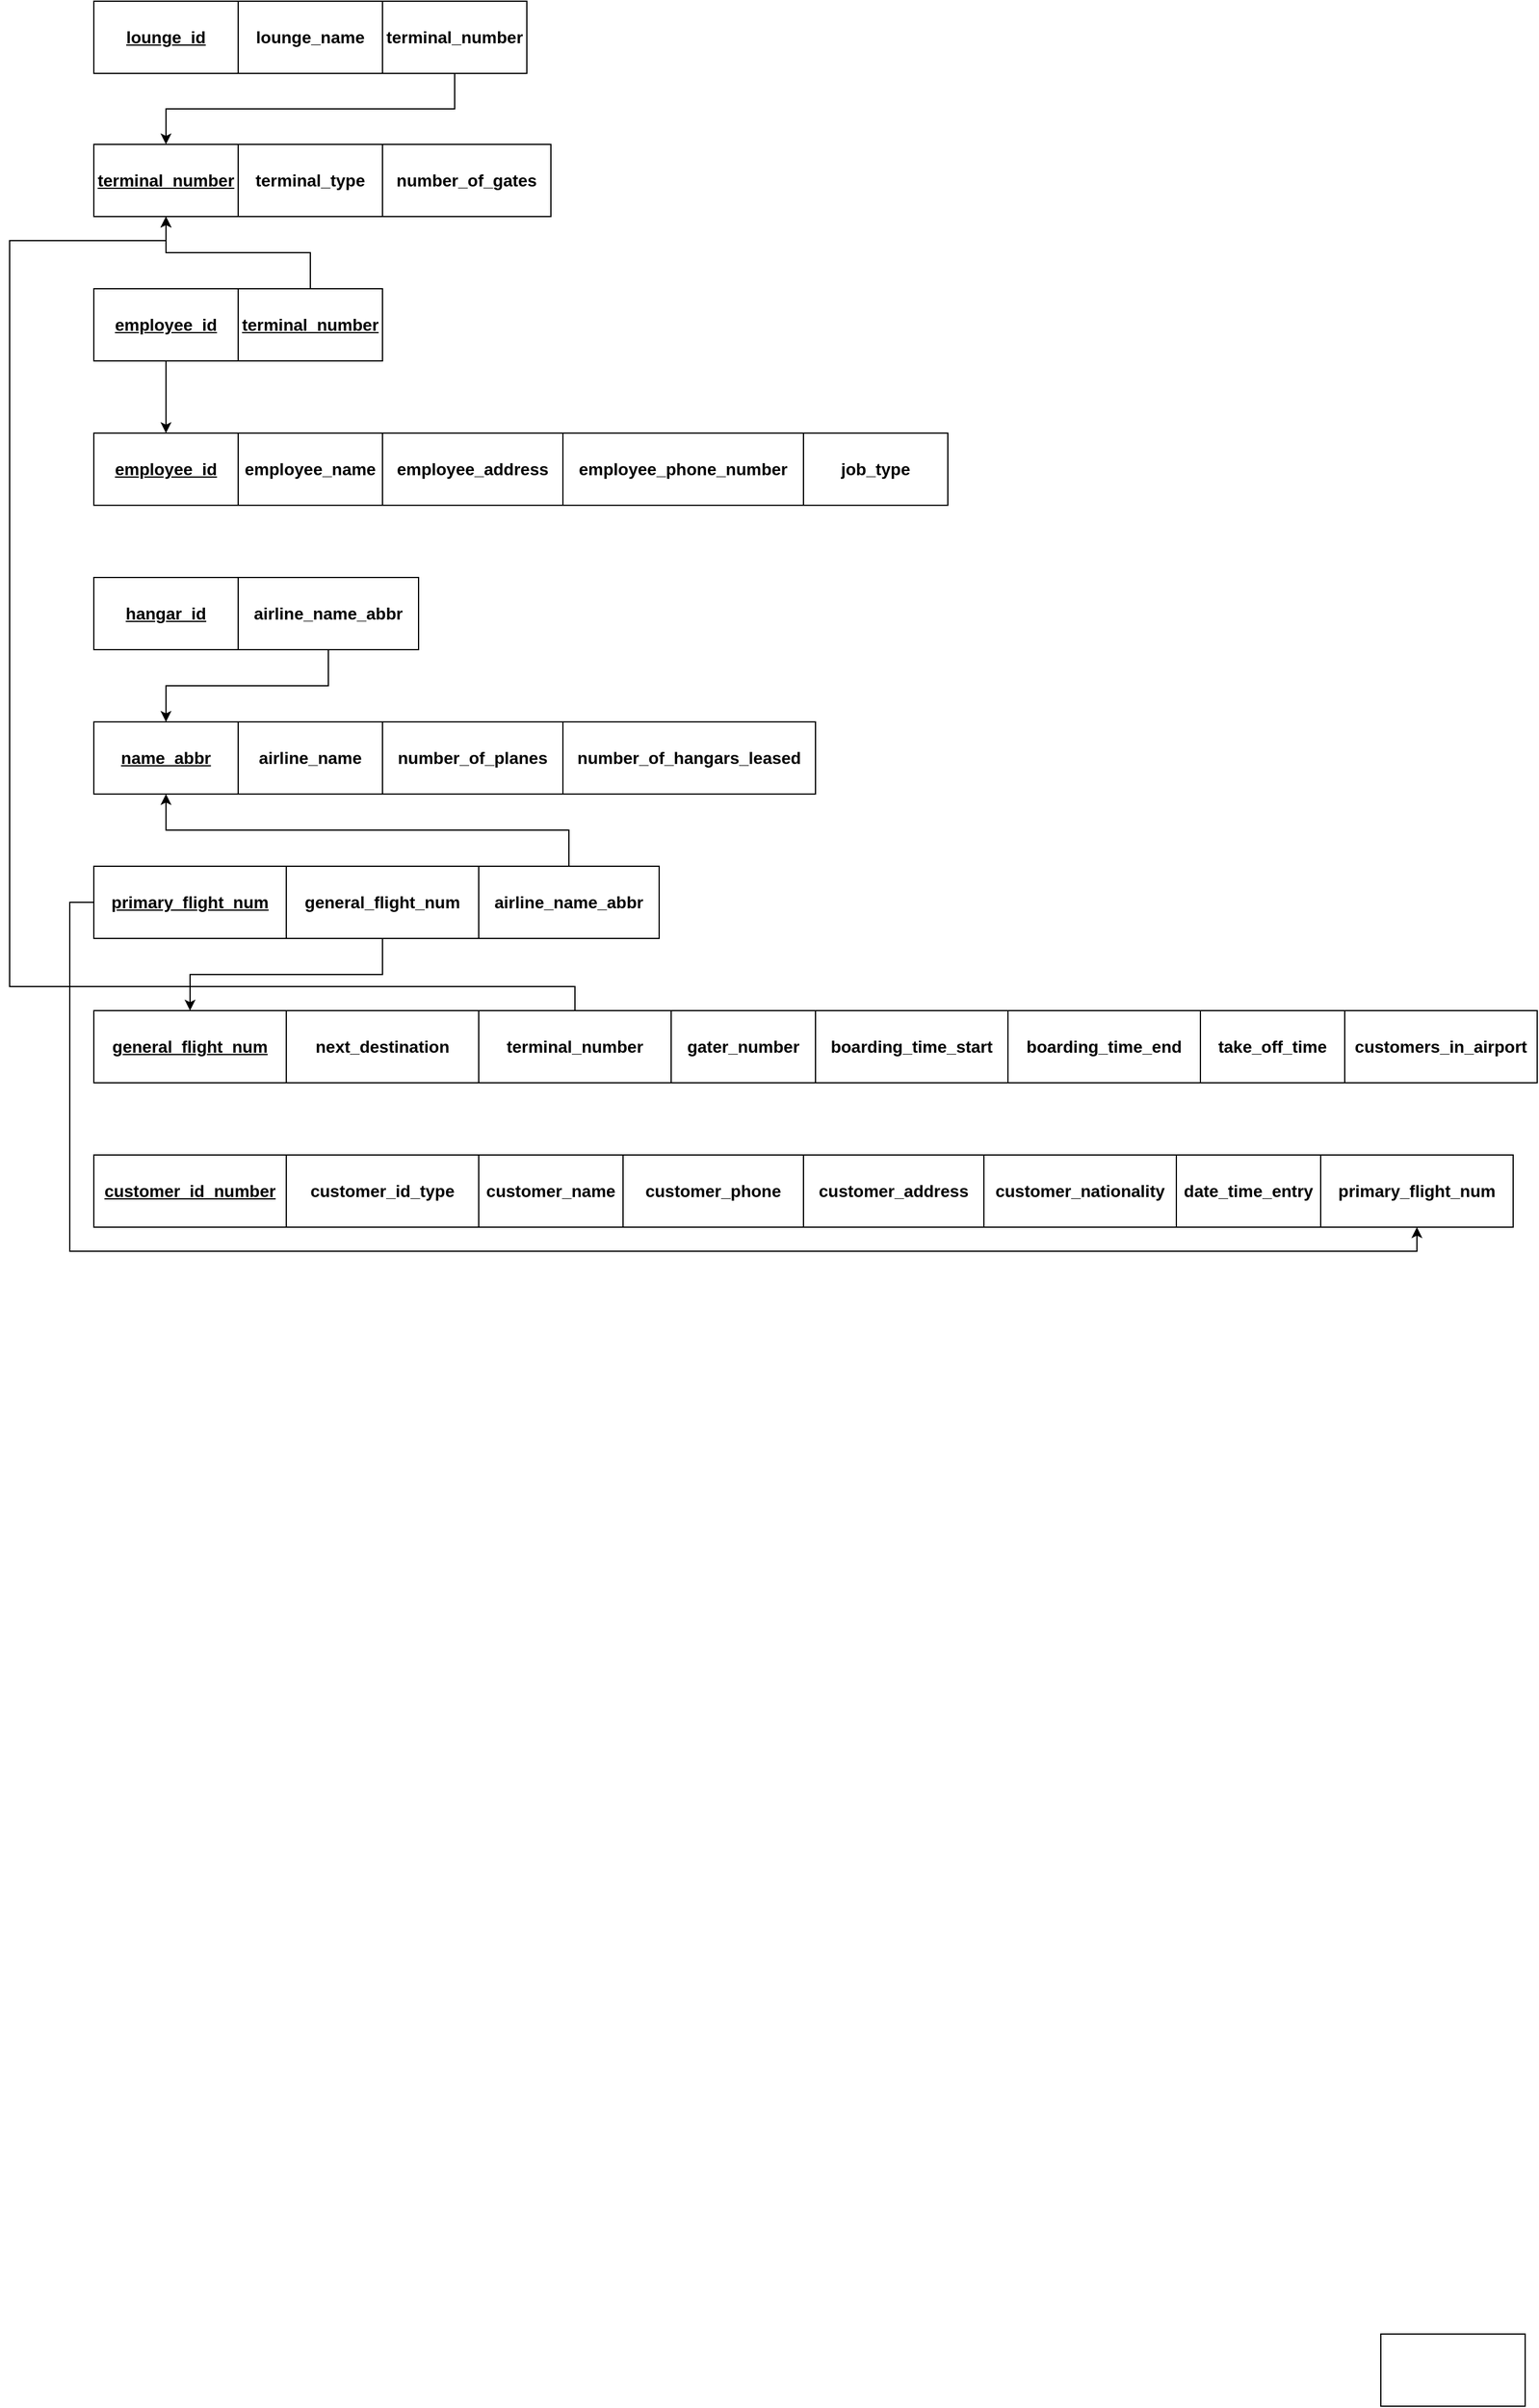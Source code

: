 <mxfile version="20.5.3" type="device"><diagram name="Page-1" id="90a13364-a465-7bf4-72fc-28e22215d7a0"><mxGraphModel dx="1564" dy="2195" grid="1" gridSize="10" guides="1" tooltips="1" connect="1" arrows="1" fold="1" page="1" pageScale="1.5" pageWidth="1169" pageHeight="826" background="none" math="0" shadow="0"><root><mxCell id="0" style=";html=1;"/><mxCell id="1" style=";html=1;" parent="0"/><mxCell id="oAVZ5Iy8SPPwIjggcp1B-5" value="&lt;u&gt;lounge_id&lt;/u&gt;" style="rounded=0;whiteSpace=wrap;html=1;fontSize=14;fontStyle=1" vertex="1" parent="1"><mxGeometry x="320" y="-1239" width="120" height="60" as="geometry"/></mxCell><mxCell id="oAVZ5Iy8SPPwIjggcp1B-134" style="edgeStyle=orthogonalEdgeStyle;rounded=0;orthogonalLoop=1;jettySize=auto;html=1;exitX=0.5;exitY=1;exitDx=0;exitDy=0;entryX=0.5;entryY=0;entryDx=0;entryDy=0;fontSize=14;" edge="1" parent="1" source="oAVZ5Iy8SPPwIjggcp1B-6" target="oAVZ5Iy8SPPwIjggcp1B-13"><mxGeometry relative="1" as="geometry"/></mxCell><mxCell id="oAVZ5Iy8SPPwIjggcp1B-6" value="terminal_number" style="rounded=0;whiteSpace=wrap;html=1;fontSize=14;fontStyle=1" vertex="1" parent="1"><mxGeometry x="560" y="-1239" width="120" height="60" as="geometry"/></mxCell><mxCell id="oAVZ5Iy8SPPwIjggcp1B-7" value="lounge_name" style="rounded=0;whiteSpace=wrap;html=1;fontSize=14;fontStyle=1" vertex="1" parent="1"><mxGeometry x="440" y="-1239" width="120" height="60" as="geometry"/></mxCell><mxCell id="oAVZ5Iy8SPPwIjggcp1B-8" value="&lt;u&gt;employee_id&lt;/u&gt;" style="rounded=0;whiteSpace=wrap;html=1;fontSize=14;fontStyle=1" vertex="1" parent="1"><mxGeometry x="320" y="-880" width="120" height="60" as="geometry"/></mxCell><mxCell id="oAVZ5Iy8SPPwIjggcp1B-135" style="edgeStyle=orthogonalEdgeStyle;rounded=0;orthogonalLoop=1;jettySize=auto;html=1;exitX=0.5;exitY=0;exitDx=0;exitDy=0;entryX=0.5;entryY=1;entryDx=0;entryDy=0;fontSize=14;" edge="1" parent="1" source="oAVZ5Iy8SPPwIjggcp1B-9" target="oAVZ5Iy8SPPwIjggcp1B-13"><mxGeometry relative="1" as="geometry"/></mxCell><mxCell id="oAVZ5Iy8SPPwIjggcp1B-9" value="&lt;u&gt;terminal_number&lt;/u&gt;" style="rounded=0;whiteSpace=wrap;html=1;fontSize=14;fontStyle=1" vertex="1" parent="1"><mxGeometry x="440" y="-1000" width="120" height="60" as="geometry"/></mxCell><mxCell id="oAVZ5Iy8SPPwIjggcp1B-136" style="edgeStyle=orthogonalEdgeStyle;rounded=0;orthogonalLoop=1;jettySize=auto;html=1;exitX=0.5;exitY=1;exitDx=0;exitDy=0;entryX=0.5;entryY=0;entryDx=0;entryDy=0;fontSize=14;" edge="1" parent="1" source="oAVZ5Iy8SPPwIjggcp1B-10" target="oAVZ5Iy8SPPwIjggcp1B-8"><mxGeometry relative="1" as="geometry"/></mxCell><mxCell id="oAVZ5Iy8SPPwIjggcp1B-10" value="&lt;u&gt;employee_id&lt;/u&gt;" style="rounded=0;whiteSpace=wrap;html=1;fontSize=14;fontStyle=1" vertex="1" parent="1"><mxGeometry x="320" y="-1000" width="120" height="60" as="geometry"/></mxCell><mxCell id="oAVZ5Iy8SPPwIjggcp1B-11" value="number_of_gates" style="rounded=0;whiteSpace=wrap;html=1;fontSize=14;fontStyle=1" vertex="1" parent="1"><mxGeometry x="560" y="-1120" width="140" height="60" as="geometry"/></mxCell><mxCell id="oAVZ5Iy8SPPwIjggcp1B-12" value="terminal_type" style="rounded=0;whiteSpace=wrap;html=1;fontSize=14;fontStyle=1" vertex="1" parent="1"><mxGeometry x="440" y="-1120" width="120" height="60" as="geometry"/></mxCell><mxCell id="oAVZ5Iy8SPPwIjggcp1B-13" value="&lt;u&gt;terminal_number&lt;/u&gt;" style="rounded=0;whiteSpace=wrap;html=1;fontSize=14;fontStyle=1" vertex="1" parent="1"><mxGeometry x="320" y="-1120" width="120" height="60" as="geometry"/></mxCell><mxCell id="oAVZ5Iy8SPPwIjggcp1B-14" value="" style="rounded=0;whiteSpace=wrap;html=1;fontSize=14;fontStyle=1" vertex="1" parent="1"><mxGeometry x="1390" y="700" width="120" height="60" as="geometry"/></mxCell><mxCell id="oAVZ5Iy8SPPwIjggcp1B-15" value="&lt;u&gt;general_flight_num&lt;/u&gt;" style="rounded=0;whiteSpace=wrap;html=1;fontSize=14;fontStyle=1" vertex="1" parent="1"><mxGeometry x="320" y="-400" width="160" height="60" as="geometry"/></mxCell><mxCell id="oAVZ5Iy8SPPwIjggcp1B-140" style="edgeStyle=orthogonalEdgeStyle;rounded=0;orthogonalLoop=1;jettySize=auto;html=1;exitX=0.5;exitY=0;exitDx=0;exitDy=0;entryX=0.5;entryY=1;entryDx=0;entryDy=0;fontSize=14;" edge="1" parent="1" source="oAVZ5Iy8SPPwIjggcp1B-16" target="oAVZ5Iy8SPPwIjggcp1B-22"><mxGeometry relative="1" as="geometry"/></mxCell><mxCell id="oAVZ5Iy8SPPwIjggcp1B-16" value="airline_name_abbr" style="rounded=0;whiteSpace=wrap;html=1;fontSize=14;fontStyle=1" vertex="1" parent="1"><mxGeometry x="640" y="-520" width="150" height="60" as="geometry"/></mxCell><mxCell id="oAVZ5Iy8SPPwIjggcp1B-139" style="edgeStyle=orthogonalEdgeStyle;rounded=0;orthogonalLoop=1;jettySize=auto;html=1;exitX=0.5;exitY=1;exitDx=0;exitDy=0;fontSize=14;" edge="1" parent="1" source="oAVZ5Iy8SPPwIjggcp1B-17" target="oAVZ5Iy8SPPwIjggcp1B-15"><mxGeometry relative="1" as="geometry"/></mxCell><mxCell id="oAVZ5Iy8SPPwIjggcp1B-17" value="general_flight_num" style="rounded=0;whiteSpace=wrap;html=1;fontSize=14;fontStyle=1" vertex="1" parent="1"><mxGeometry x="480" y="-520" width="160" height="60" as="geometry"/></mxCell><mxCell id="oAVZ5Iy8SPPwIjggcp1B-138" style="edgeStyle=orthogonalEdgeStyle;rounded=0;orthogonalLoop=1;jettySize=auto;html=1;exitX=0;exitY=0.5;exitDx=0;exitDy=0;entryX=0.5;entryY=1;entryDx=0;entryDy=0;fontSize=14;" edge="1" parent="1" source="oAVZ5Iy8SPPwIjggcp1B-18" target="oAVZ5Iy8SPPwIjggcp1B-125"><mxGeometry relative="1" as="geometry"/></mxCell><mxCell id="oAVZ5Iy8SPPwIjggcp1B-18" value="&lt;u&gt;primary_flight_num&lt;/u&gt;" style="rounded=0;whiteSpace=wrap;html=1;fontSize=14;fontStyle=1" vertex="1" parent="1"><mxGeometry x="320" y="-520" width="160" height="60" as="geometry"/></mxCell><mxCell id="oAVZ5Iy8SPPwIjggcp1B-19" value="number_of_hangars_leased" style="rounded=0;whiteSpace=wrap;html=1;fontSize=14;fontStyle=1" vertex="1" parent="1"><mxGeometry x="710" y="-640" width="210" height="60" as="geometry"/></mxCell><mxCell id="oAVZ5Iy8SPPwIjggcp1B-20" value="number_of_planes" style="rounded=0;whiteSpace=wrap;html=1;fontSize=14;fontStyle=1" vertex="1" parent="1"><mxGeometry x="560" y="-640" width="150" height="60" as="geometry"/></mxCell><mxCell id="oAVZ5Iy8SPPwIjggcp1B-21" value="airline_name" style="rounded=0;whiteSpace=wrap;html=1;fontSize=14;fontStyle=1" vertex="1" parent="1"><mxGeometry x="440" y="-640" width="120" height="60" as="geometry"/></mxCell><mxCell id="oAVZ5Iy8SPPwIjggcp1B-22" value="&lt;u&gt;name_abbr&lt;/u&gt;" style="rounded=0;whiteSpace=wrap;html=1;fontSize=14;fontStyle=1" vertex="1" parent="1"><mxGeometry x="320" y="-640" width="120" height="60" as="geometry"/></mxCell><mxCell id="oAVZ5Iy8SPPwIjggcp1B-137" style="edgeStyle=orthogonalEdgeStyle;rounded=0;orthogonalLoop=1;jettySize=auto;html=1;exitX=0.5;exitY=1;exitDx=0;exitDy=0;entryX=0.5;entryY=0;entryDx=0;entryDy=0;fontSize=14;" edge="1" parent="1" source="oAVZ5Iy8SPPwIjggcp1B-23" target="oAVZ5Iy8SPPwIjggcp1B-22"><mxGeometry relative="1" as="geometry"/></mxCell><mxCell id="oAVZ5Iy8SPPwIjggcp1B-23" value="airline_name_abbr" style="rounded=0;whiteSpace=wrap;html=1;fontSize=14;fontStyle=1" vertex="1" parent="1"><mxGeometry x="440" y="-760" width="150" height="60" as="geometry"/></mxCell><mxCell id="oAVZ5Iy8SPPwIjggcp1B-24" value="&lt;u&gt;hangar_id&lt;/u&gt;" style="rounded=0;whiteSpace=wrap;html=1;fontSize=14;fontStyle=1" vertex="1" parent="1"><mxGeometry x="320" y="-760" width="120" height="60" as="geometry"/></mxCell><mxCell id="oAVZ5Iy8SPPwIjggcp1B-25" value="job_type" style="rounded=0;whiteSpace=wrap;html=1;fontSize=14;fontStyle=1" vertex="1" parent="1"><mxGeometry x="910" y="-880" width="120" height="60" as="geometry"/></mxCell><mxCell id="oAVZ5Iy8SPPwIjggcp1B-26" value="employee_phone_number" style="rounded=0;whiteSpace=wrap;html=1;fontSize=14;fontStyle=1" vertex="1" parent="1"><mxGeometry x="710" y="-880" width="200" height="60" as="geometry"/></mxCell><mxCell id="oAVZ5Iy8SPPwIjggcp1B-27" value="employee_address" style="rounded=0;whiteSpace=wrap;html=1;fontSize=14;fontStyle=1" vertex="1" parent="1"><mxGeometry x="560" y="-880" width="150" height="60" as="geometry"/></mxCell><mxCell id="oAVZ5Iy8SPPwIjggcp1B-28" value="employee_name" style="rounded=0;whiteSpace=wrap;html=1;fontSize=14;fontStyle=1" vertex="1" parent="1"><mxGeometry x="440" y="-880" width="120" height="60" as="geometry"/></mxCell><mxCell id="oAVZ5Iy8SPPwIjggcp1B-81" value="customer_phone" style="rounded=0;whiteSpace=wrap;html=1;fontSize=14;fontStyle=1" vertex="1" parent="1"><mxGeometry x="760" y="-280" width="150" height="60" as="geometry"/></mxCell><mxCell id="oAVZ5Iy8SPPwIjggcp1B-83" value="customer_name" style="rounded=0;whiteSpace=wrap;html=1;fontSize=14;fontStyle=1" vertex="1" parent="1"><mxGeometry x="640" y="-280" width="120" height="60" as="geometry"/></mxCell><mxCell id="oAVZ5Iy8SPPwIjggcp1B-84" value="customers_in_airport" style="rounded=0;whiteSpace=wrap;html=1;fontSize=14;fontStyle=1" vertex="1" parent="1"><mxGeometry x="1360" y="-400" width="160" height="60" as="geometry"/></mxCell><mxCell id="oAVZ5Iy8SPPwIjggcp1B-85" value="take_off_time" style="rounded=0;whiteSpace=wrap;html=1;fontSize=14;fontStyle=1" vertex="1" parent="1"><mxGeometry x="1240" y="-400" width="120" height="60" as="geometry"/></mxCell><mxCell id="oAVZ5Iy8SPPwIjggcp1B-86" value="boarding_time_end" style="rounded=0;whiteSpace=wrap;html=1;fontSize=14;fontStyle=1" vertex="1" parent="1"><mxGeometry x="1080" y="-400" width="160" height="60" as="geometry"/></mxCell><mxCell id="oAVZ5Iy8SPPwIjggcp1B-87" value="boarding_time_start" style="rounded=0;whiteSpace=wrap;html=1;fontSize=14;fontStyle=1" vertex="1" parent="1"><mxGeometry x="920" y="-400" width="160" height="60" as="geometry"/></mxCell><mxCell id="oAVZ5Iy8SPPwIjggcp1B-88" value="gater_number" style="rounded=0;whiteSpace=wrap;html=1;fontSize=14;fontStyle=1" vertex="1" parent="1"><mxGeometry x="800" y="-400" width="120" height="60" as="geometry"/></mxCell><mxCell id="oAVZ5Iy8SPPwIjggcp1B-141" style="edgeStyle=orthogonalEdgeStyle;rounded=0;orthogonalLoop=1;jettySize=auto;html=1;exitX=0.5;exitY=0;exitDx=0;exitDy=0;entryX=0.5;entryY=1;entryDx=0;entryDy=0;fontSize=14;" edge="1" parent="1" source="oAVZ5Iy8SPPwIjggcp1B-89" target="oAVZ5Iy8SPPwIjggcp1B-13"><mxGeometry relative="1" as="geometry"><Array as="points"><mxPoint x="720" y="-420"/><mxPoint x="250" y="-420"/><mxPoint x="250" y="-1040"/><mxPoint x="380" y="-1040"/></Array></mxGeometry></mxCell><mxCell id="oAVZ5Iy8SPPwIjggcp1B-89" value="terminal_number" style="rounded=0;whiteSpace=wrap;html=1;fontSize=14;fontStyle=1" vertex="1" parent="1"><mxGeometry x="640" y="-400" width="160" height="60" as="geometry"/></mxCell><mxCell id="oAVZ5Iy8SPPwIjggcp1B-90" value="next_destination" style="rounded=0;whiteSpace=wrap;html=1;fontSize=14;fontStyle=1" vertex="1" parent="1"><mxGeometry x="480" y="-400" width="160" height="60" as="geometry"/></mxCell><mxCell id="oAVZ5Iy8SPPwIjggcp1B-125" value="primary_flight_num" style="rounded=0;whiteSpace=wrap;html=1;fontSize=14;fontStyle=1" vertex="1" parent="1"><mxGeometry x="1340" y="-280" width="160" height="60" as="geometry"/></mxCell><mxCell id="oAVZ5Iy8SPPwIjggcp1B-126" value="customer_id_type" style="rounded=0;whiteSpace=wrap;html=1;fontSize=14;fontStyle=1" vertex="1" parent="1"><mxGeometry x="480" y="-280" width="160" height="60" as="geometry"/></mxCell><mxCell id="oAVZ5Iy8SPPwIjggcp1B-127" value="&lt;u&gt;customer_id_number&lt;/u&gt;" style="rounded=0;whiteSpace=wrap;html=1;fontSize=14;fontStyle=1" vertex="1" parent="1"><mxGeometry x="320" y="-280" width="160" height="60" as="geometry"/></mxCell><mxCell id="oAVZ5Iy8SPPwIjggcp1B-128" value="customer_nationality" style="rounded=0;whiteSpace=wrap;html=1;fontSize=14;fontStyle=1" vertex="1" parent="1"><mxGeometry x="1060" y="-280" width="160" height="60" as="geometry"/></mxCell><mxCell id="oAVZ5Iy8SPPwIjggcp1B-129" value="customer_address" style="rounded=0;whiteSpace=wrap;html=1;fontSize=14;fontStyle=1" vertex="1" parent="1"><mxGeometry x="910" y="-280" width="150" height="60" as="geometry"/></mxCell><mxCell id="oAVZ5Iy8SPPwIjggcp1B-132" value="date_time_entry" style="rounded=0;whiteSpace=wrap;html=1;fontSize=14;fontStyle=1" vertex="1" parent="1"><mxGeometry x="1220" y="-280" width="120" height="60" as="geometry"/></mxCell></root></mxGraphModel></diagram></mxfile>
